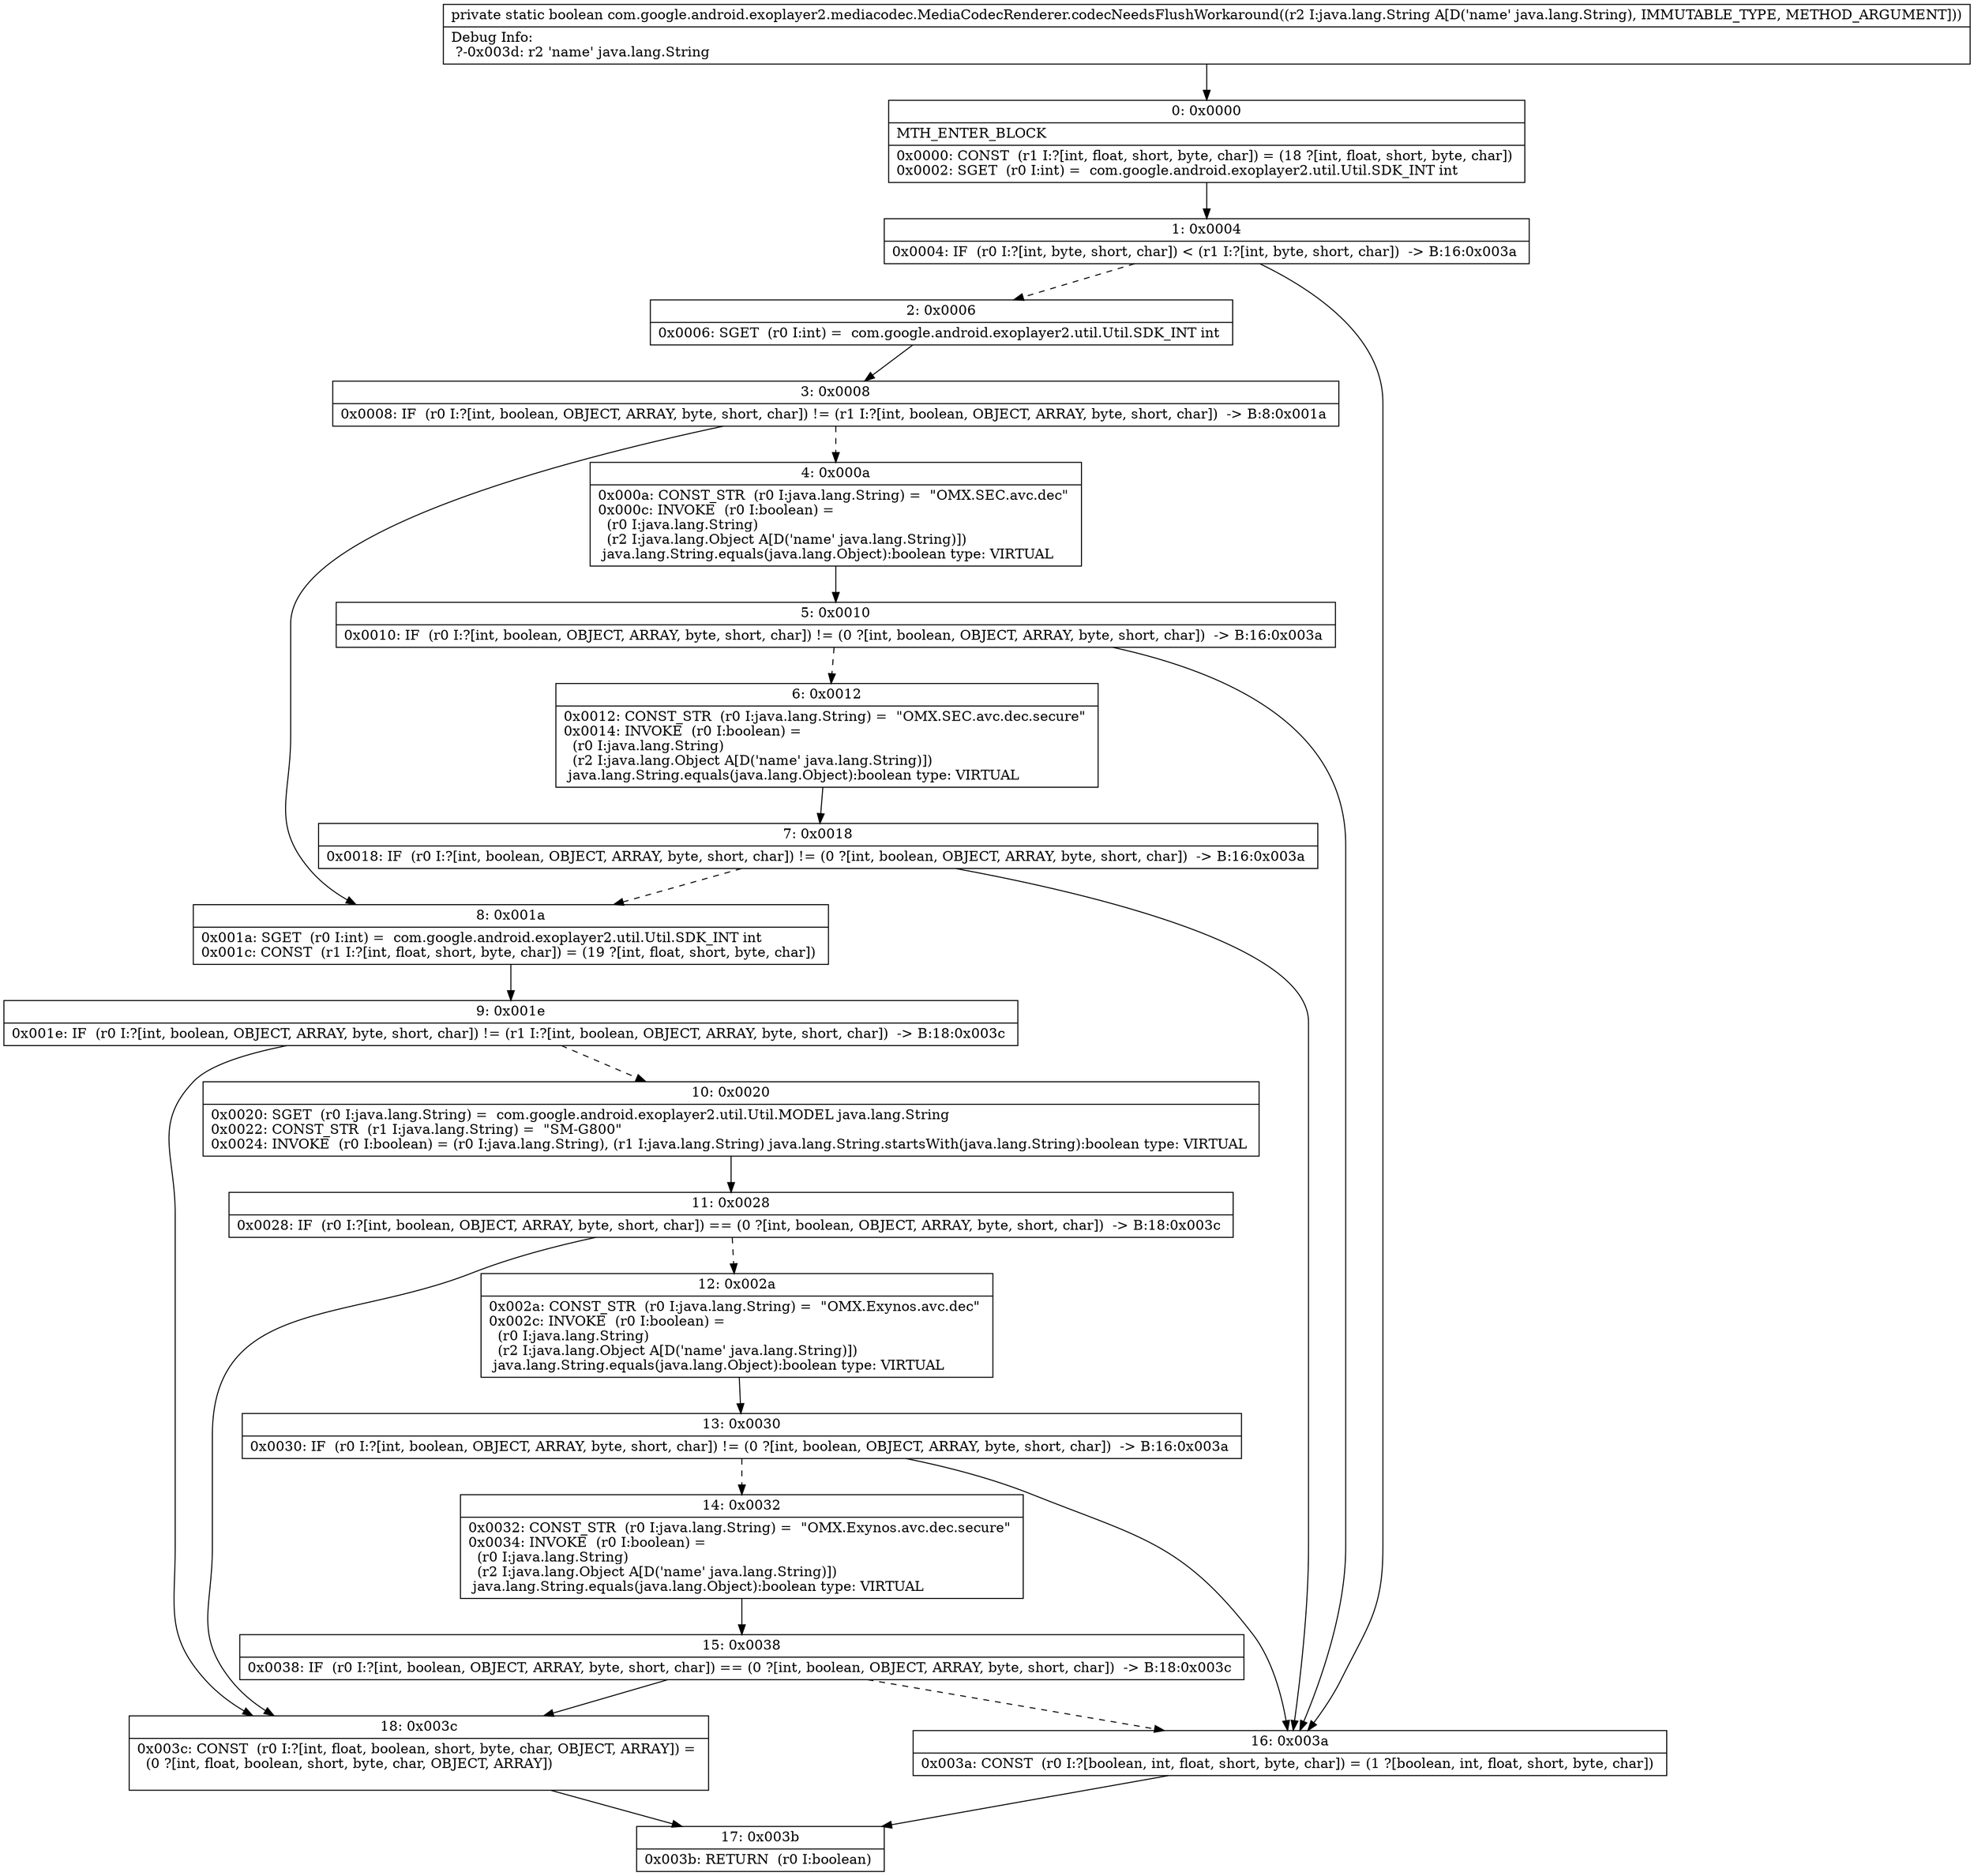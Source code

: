 digraph "CFG forcom.google.android.exoplayer2.mediacodec.MediaCodecRenderer.codecNeedsFlushWorkaround(Ljava\/lang\/String;)Z" {
Node_0 [shape=record,label="{0\:\ 0x0000|MTH_ENTER_BLOCK\l|0x0000: CONST  (r1 I:?[int, float, short, byte, char]) = (18 ?[int, float, short, byte, char]) \l0x0002: SGET  (r0 I:int) =  com.google.android.exoplayer2.util.Util.SDK_INT int \l}"];
Node_1 [shape=record,label="{1\:\ 0x0004|0x0004: IF  (r0 I:?[int, byte, short, char]) \< (r1 I:?[int, byte, short, char])  \-\> B:16:0x003a \l}"];
Node_2 [shape=record,label="{2\:\ 0x0006|0x0006: SGET  (r0 I:int) =  com.google.android.exoplayer2.util.Util.SDK_INT int \l}"];
Node_3 [shape=record,label="{3\:\ 0x0008|0x0008: IF  (r0 I:?[int, boolean, OBJECT, ARRAY, byte, short, char]) != (r1 I:?[int, boolean, OBJECT, ARRAY, byte, short, char])  \-\> B:8:0x001a \l}"];
Node_4 [shape=record,label="{4\:\ 0x000a|0x000a: CONST_STR  (r0 I:java.lang.String) =  \"OMX.SEC.avc.dec\" \l0x000c: INVOKE  (r0 I:boolean) = \l  (r0 I:java.lang.String)\l  (r2 I:java.lang.Object A[D('name' java.lang.String)])\l java.lang.String.equals(java.lang.Object):boolean type: VIRTUAL \l}"];
Node_5 [shape=record,label="{5\:\ 0x0010|0x0010: IF  (r0 I:?[int, boolean, OBJECT, ARRAY, byte, short, char]) != (0 ?[int, boolean, OBJECT, ARRAY, byte, short, char])  \-\> B:16:0x003a \l}"];
Node_6 [shape=record,label="{6\:\ 0x0012|0x0012: CONST_STR  (r0 I:java.lang.String) =  \"OMX.SEC.avc.dec.secure\" \l0x0014: INVOKE  (r0 I:boolean) = \l  (r0 I:java.lang.String)\l  (r2 I:java.lang.Object A[D('name' java.lang.String)])\l java.lang.String.equals(java.lang.Object):boolean type: VIRTUAL \l}"];
Node_7 [shape=record,label="{7\:\ 0x0018|0x0018: IF  (r0 I:?[int, boolean, OBJECT, ARRAY, byte, short, char]) != (0 ?[int, boolean, OBJECT, ARRAY, byte, short, char])  \-\> B:16:0x003a \l}"];
Node_8 [shape=record,label="{8\:\ 0x001a|0x001a: SGET  (r0 I:int) =  com.google.android.exoplayer2.util.Util.SDK_INT int \l0x001c: CONST  (r1 I:?[int, float, short, byte, char]) = (19 ?[int, float, short, byte, char]) \l}"];
Node_9 [shape=record,label="{9\:\ 0x001e|0x001e: IF  (r0 I:?[int, boolean, OBJECT, ARRAY, byte, short, char]) != (r1 I:?[int, boolean, OBJECT, ARRAY, byte, short, char])  \-\> B:18:0x003c \l}"];
Node_10 [shape=record,label="{10\:\ 0x0020|0x0020: SGET  (r0 I:java.lang.String) =  com.google.android.exoplayer2.util.Util.MODEL java.lang.String \l0x0022: CONST_STR  (r1 I:java.lang.String) =  \"SM\-G800\" \l0x0024: INVOKE  (r0 I:boolean) = (r0 I:java.lang.String), (r1 I:java.lang.String) java.lang.String.startsWith(java.lang.String):boolean type: VIRTUAL \l}"];
Node_11 [shape=record,label="{11\:\ 0x0028|0x0028: IF  (r0 I:?[int, boolean, OBJECT, ARRAY, byte, short, char]) == (0 ?[int, boolean, OBJECT, ARRAY, byte, short, char])  \-\> B:18:0x003c \l}"];
Node_12 [shape=record,label="{12\:\ 0x002a|0x002a: CONST_STR  (r0 I:java.lang.String) =  \"OMX.Exynos.avc.dec\" \l0x002c: INVOKE  (r0 I:boolean) = \l  (r0 I:java.lang.String)\l  (r2 I:java.lang.Object A[D('name' java.lang.String)])\l java.lang.String.equals(java.lang.Object):boolean type: VIRTUAL \l}"];
Node_13 [shape=record,label="{13\:\ 0x0030|0x0030: IF  (r0 I:?[int, boolean, OBJECT, ARRAY, byte, short, char]) != (0 ?[int, boolean, OBJECT, ARRAY, byte, short, char])  \-\> B:16:0x003a \l}"];
Node_14 [shape=record,label="{14\:\ 0x0032|0x0032: CONST_STR  (r0 I:java.lang.String) =  \"OMX.Exynos.avc.dec.secure\" \l0x0034: INVOKE  (r0 I:boolean) = \l  (r0 I:java.lang.String)\l  (r2 I:java.lang.Object A[D('name' java.lang.String)])\l java.lang.String.equals(java.lang.Object):boolean type: VIRTUAL \l}"];
Node_15 [shape=record,label="{15\:\ 0x0038|0x0038: IF  (r0 I:?[int, boolean, OBJECT, ARRAY, byte, short, char]) == (0 ?[int, boolean, OBJECT, ARRAY, byte, short, char])  \-\> B:18:0x003c \l}"];
Node_16 [shape=record,label="{16\:\ 0x003a|0x003a: CONST  (r0 I:?[boolean, int, float, short, byte, char]) = (1 ?[boolean, int, float, short, byte, char]) \l}"];
Node_17 [shape=record,label="{17\:\ 0x003b|0x003b: RETURN  (r0 I:boolean) \l}"];
Node_18 [shape=record,label="{18\:\ 0x003c|0x003c: CONST  (r0 I:?[int, float, boolean, short, byte, char, OBJECT, ARRAY]) = \l  (0 ?[int, float, boolean, short, byte, char, OBJECT, ARRAY])\l \l}"];
MethodNode[shape=record,label="{private static boolean com.google.android.exoplayer2.mediacodec.MediaCodecRenderer.codecNeedsFlushWorkaround((r2 I:java.lang.String A[D('name' java.lang.String), IMMUTABLE_TYPE, METHOD_ARGUMENT]))  | Debug Info:\l  ?\-0x003d: r2 'name' java.lang.String\l}"];
MethodNode -> Node_0;
Node_0 -> Node_1;
Node_1 -> Node_2[style=dashed];
Node_1 -> Node_16;
Node_2 -> Node_3;
Node_3 -> Node_4[style=dashed];
Node_3 -> Node_8;
Node_4 -> Node_5;
Node_5 -> Node_6[style=dashed];
Node_5 -> Node_16;
Node_6 -> Node_7;
Node_7 -> Node_8[style=dashed];
Node_7 -> Node_16;
Node_8 -> Node_9;
Node_9 -> Node_10[style=dashed];
Node_9 -> Node_18;
Node_10 -> Node_11;
Node_11 -> Node_12[style=dashed];
Node_11 -> Node_18;
Node_12 -> Node_13;
Node_13 -> Node_14[style=dashed];
Node_13 -> Node_16;
Node_14 -> Node_15;
Node_15 -> Node_16[style=dashed];
Node_15 -> Node_18;
Node_16 -> Node_17;
Node_18 -> Node_17;
}

